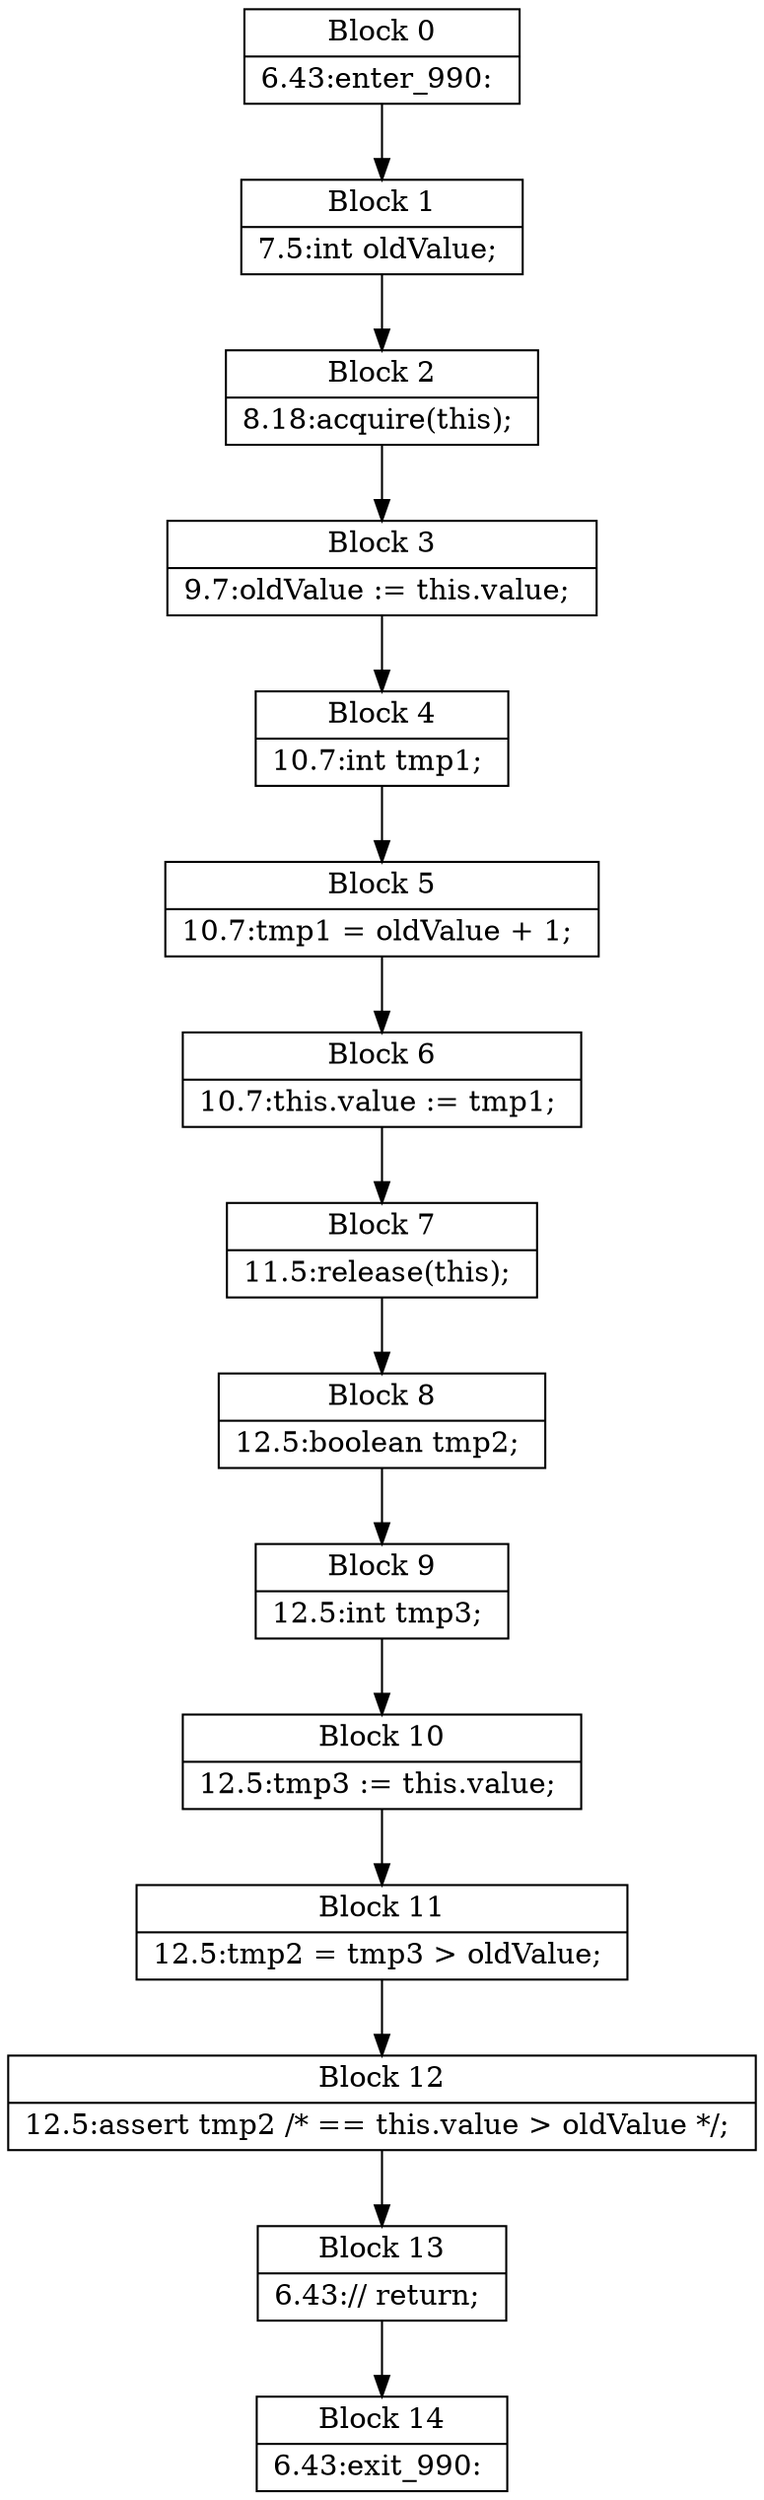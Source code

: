 digraph G {
   node [shape=record];
B0[label="{Block 0|6.43:enter_990: \n}"];
B1[label="{Block 1|7.5:int oldValue; \n}"];
B2[label="{Block 2|8.18:acquire(this); \n}"];
B3[label="{Block 3|9.7:oldValue := this.value; \n}"];
B4[label="{Block 4|10.7:int tmp1; \n}"];
B5[label="{Block 5|10.7:tmp1 = oldValue + 1; \n}"];
B6[label="{Block 6|10.7:this.value := tmp1; \n}"];
B7[label="{Block 7|11.5:release(this); \n}"];
B8[label="{Block 8|12.5:boolean tmp2; \n}"];
B9[label="{Block 9|12.5:int tmp3; \n}"];
B10[label="{Block 10|12.5:tmp3 := this.value; \n}"];
B11[label="{Block 11|12.5:tmp2 = tmp3 \> oldValue; \n}"];
B12[label="{Block 12|12.5:assert tmp2 /* == this.value \> oldValue */; \n}"];
B13[label="{Block 13|6.43:// return; \n}"];
B14[label="{Block 14|6.43:exit_990: \n}"];
B0 -> B1;
B1 -> B2;
B2 -> B3;
B3 -> B4;
B4 -> B5;
B5 -> B6;
B6 -> B7;
B7 -> B8;
B8 -> B9;
B9 -> B10;
B10 -> B11;
B11 -> B12;
B12 -> B13;
B13 -> B14;
}
